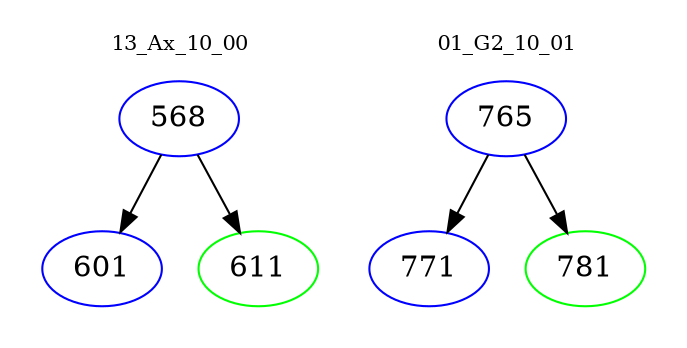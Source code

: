 digraph{
subgraph cluster_0 {
color = white
label = "13_Ax_10_00";
fontsize=10;
T0_568 [label="568", color="blue"]
T0_568 -> T0_601 [color="black"]
T0_601 [label="601", color="blue"]
T0_568 -> T0_611 [color="black"]
T0_611 [label="611", color="green"]
}
subgraph cluster_1 {
color = white
label = "01_G2_10_01";
fontsize=10;
T1_765 [label="765", color="blue"]
T1_765 -> T1_771 [color="black"]
T1_771 [label="771", color="blue"]
T1_765 -> T1_781 [color="black"]
T1_781 [label="781", color="green"]
}
}
